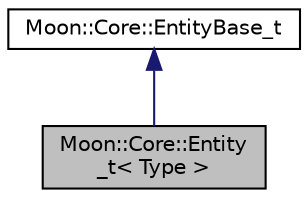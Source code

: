 digraph "Moon::Core::Entity_t&lt; Type &gt;"
{
 // LATEX_PDF_SIZE
  edge [fontname="Helvetica",fontsize="10",labelfontname="Helvetica",labelfontsize="10"];
  node [fontname="Helvetica",fontsize="10",shape=record];
  Node1 [label="Moon::Core::Entity\l_t\< Type \>",height=0.2,width=0.4,color="black", fillcolor="grey75", style="filled", fontcolor="black",tooltip="Clase de la que hereda cada entity del Motor."];
  Node2 -> Node1 [dir="back",color="midnightblue",fontsize="10",style="solid"];
  Node2 [label="Moon::Core::EntityBase_t",height=0.2,width=0.4,color="black", fillcolor="white", style="filled",URL="$struct_moon_1_1_core_1_1_entity_base__t.html",tooltip="Clase de la que hereda cualquier entity del Motor."];
}
